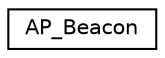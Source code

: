 digraph "Graphical Class Hierarchy"
{
 // INTERACTIVE_SVG=YES
  edge [fontname="Helvetica",fontsize="10",labelfontname="Helvetica",labelfontsize="10"];
  node [fontname="Helvetica",fontsize="10",shape=record];
  rankdir="LR";
  Node1 [label="AP_Beacon",height=0.2,width=0.4,color="black", fillcolor="white", style="filled",URL="$classAP__Beacon.html"];
}

